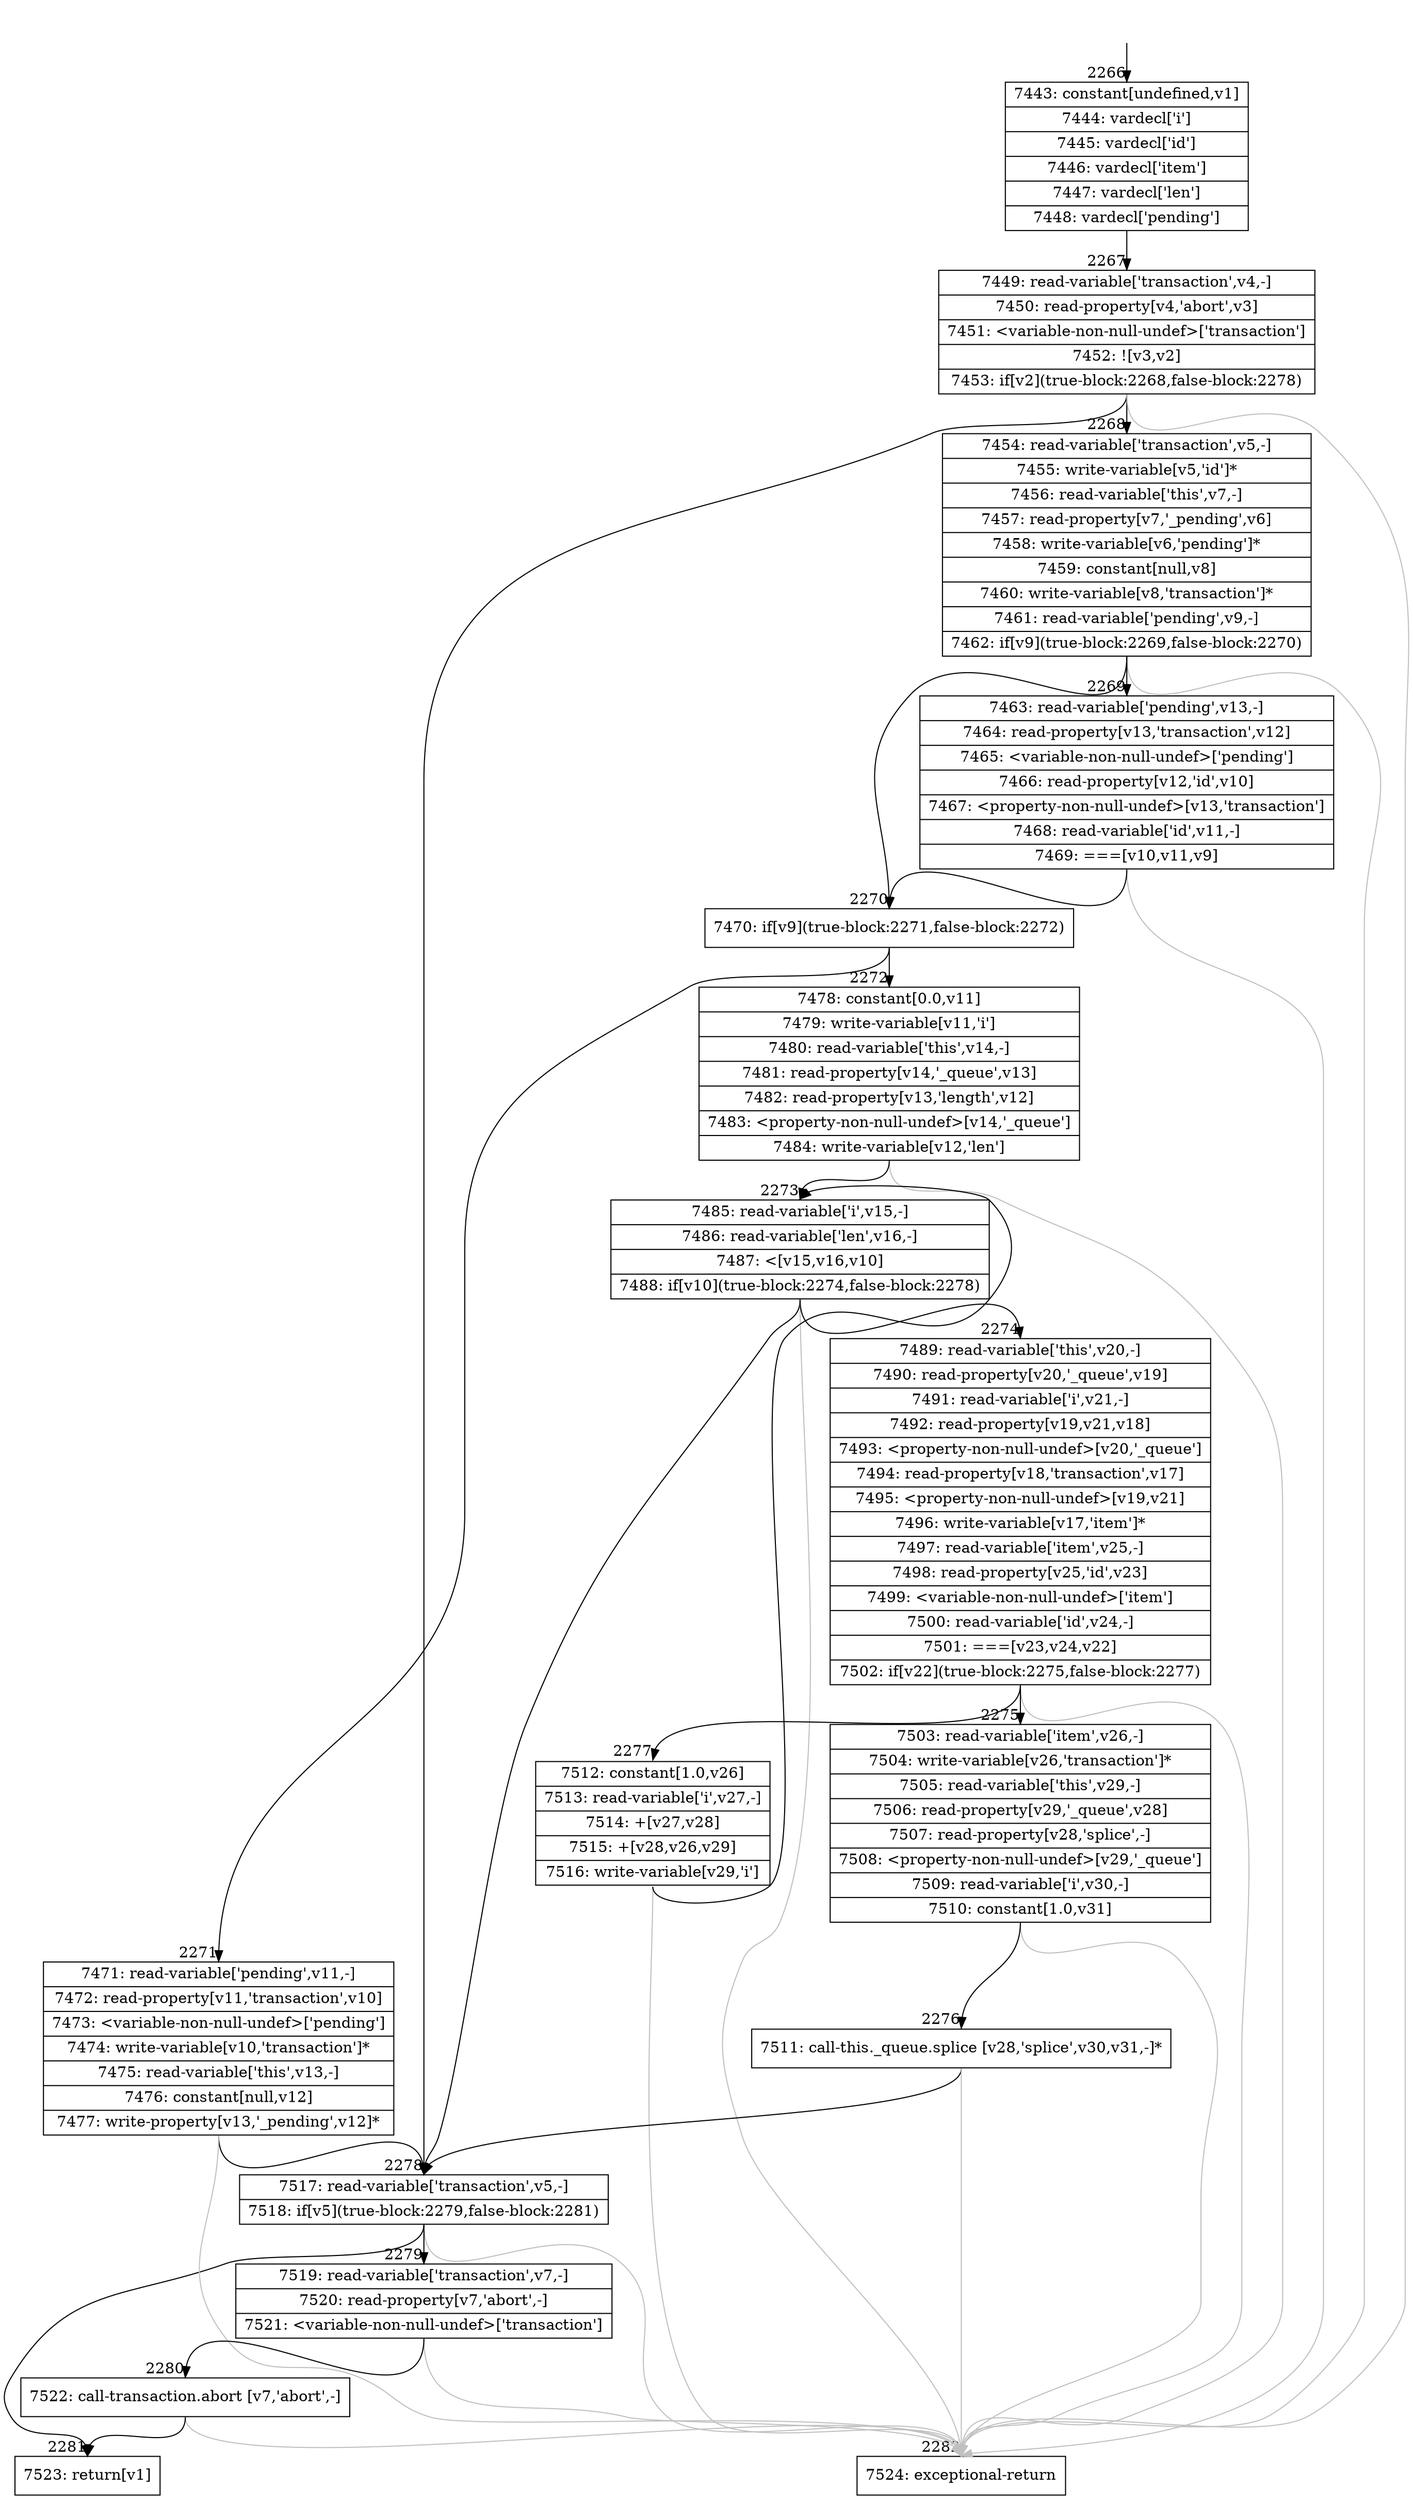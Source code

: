 digraph {
rankdir="TD"
BB_entry110[shape=none,label=""];
BB_entry110 -> BB2266 [tailport=s, headport=n, headlabel="    2266"]
BB2266 [shape=record label="{7443: constant[undefined,v1]|7444: vardecl['i']|7445: vardecl['id']|7446: vardecl['item']|7447: vardecl['len']|7448: vardecl['pending']}" ] 
BB2266 -> BB2267 [tailport=s, headport=n, headlabel="      2267"]
BB2267 [shape=record label="{7449: read-variable['transaction',v4,-]|7450: read-property[v4,'abort',v3]|7451: \<variable-non-null-undef\>['transaction']|7452: ![v3,v2]|7453: if[v2](true-block:2268,false-block:2278)}" ] 
BB2267 -> BB2268 [tailport=s, headport=n, headlabel="      2268"]
BB2267 -> BB2278 [tailport=s, headport=n, headlabel="      2278"]
BB2267 -> BB2282 [tailport=s, headport=n, color=gray, headlabel="      2282"]
BB2268 [shape=record label="{7454: read-variable['transaction',v5,-]|7455: write-variable[v5,'id']*|7456: read-variable['this',v7,-]|7457: read-property[v7,'_pending',v6]|7458: write-variable[v6,'pending']*|7459: constant[null,v8]|7460: write-variable[v8,'transaction']*|7461: read-variable['pending',v9,-]|7462: if[v9](true-block:2269,false-block:2270)}" ] 
BB2268 -> BB2270 [tailport=s, headport=n, headlabel="      2270"]
BB2268 -> BB2269 [tailport=s, headport=n, headlabel="      2269"]
BB2268 -> BB2282 [tailport=s, headport=n, color=gray]
BB2269 [shape=record label="{7463: read-variable['pending',v13,-]|7464: read-property[v13,'transaction',v12]|7465: \<variable-non-null-undef\>['pending']|7466: read-property[v12,'id',v10]|7467: \<property-non-null-undef\>[v13,'transaction']|7468: read-variable['id',v11,-]|7469: ===[v10,v11,v9]}" ] 
BB2269 -> BB2270 [tailport=s, headport=n]
BB2269 -> BB2282 [tailport=s, headport=n, color=gray]
BB2270 [shape=record label="{7470: if[v9](true-block:2271,false-block:2272)}" ] 
BB2270 -> BB2271 [tailport=s, headport=n, headlabel="      2271"]
BB2270 -> BB2272 [tailport=s, headport=n, headlabel="      2272"]
BB2271 [shape=record label="{7471: read-variable['pending',v11,-]|7472: read-property[v11,'transaction',v10]|7473: \<variable-non-null-undef\>['pending']|7474: write-variable[v10,'transaction']*|7475: read-variable['this',v13,-]|7476: constant[null,v12]|7477: write-property[v13,'_pending',v12]*}" ] 
BB2271 -> BB2278 [tailport=s, headport=n]
BB2271 -> BB2282 [tailport=s, headport=n, color=gray]
BB2272 [shape=record label="{7478: constant[0.0,v11]|7479: write-variable[v11,'i']|7480: read-variable['this',v14,-]|7481: read-property[v14,'_queue',v13]|7482: read-property[v13,'length',v12]|7483: \<property-non-null-undef\>[v14,'_queue']|7484: write-variable[v12,'len']}" ] 
BB2272 -> BB2273 [tailport=s, headport=n, headlabel="      2273"]
BB2272 -> BB2282 [tailport=s, headport=n, color=gray]
BB2273 [shape=record label="{7485: read-variable['i',v15,-]|7486: read-variable['len',v16,-]|7487: \<[v15,v16,v10]|7488: if[v10](true-block:2274,false-block:2278)}" ] 
BB2273 -> BB2274 [tailport=s, headport=n, headlabel="      2274"]
BB2273 -> BB2278 [tailport=s, headport=n]
BB2273 -> BB2282 [tailport=s, headport=n, color=gray]
BB2274 [shape=record label="{7489: read-variable['this',v20,-]|7490: read-property[v20,'_queue',v19]|7491: read-variable['i',v21,-]|7492: read-property[v19,v21,v18]|7493: \<property-non-null-undef\>[v20,'_queue']|7494: read-property[v18,'transaction',v17]|7495: \<property-non-null-undef\>[v19,v21]|7496: write-variable[v17,'item']*|7497: read-variable['item',v25,-]|7498: read-property[v25,'id',v23]|7499: \<variable-non-null-undef\>['item']|7500: read-variable['id',v24,-]|7501: ===[v23,v24,v22]|7502: if[v22](true-block:2275,false-block:2277)}" ] 
BB2274 -> BB2275 [tailport=s, headport=n, headlabel="      2275"]
BB2274 -> BB2277 [tailport=s, headport=n, headlabel="      2277"]
BB2274 -> BB2282 [tailport=s, headport=n, color=gray]
BB2275 [shape=record label="{7503: read-variable['item',v26,-]|7504: write-variable[v26,'transaction']*|7505: read-variable['this',v29,-]|7506: read-property[v29,'_queue',v28]|7507: read-property[v28,'splice',-]|7508: \<property-non-null-undef\>[v29,'_queue']|7509: read-variable['i',v30,-]|7510: constant[1.0,v31]}" ] 
BB2275 -> BB2276 [tailport=s, headport=n, headlabel="      2276"]
BB2275 -> BB2282 [tailport=s, headport=n, color=gray]
BB2276 [shape=record label="{7511: call-this._queue.splice [v28,'splice',v30,v31,-]*}" ] 
BB2276 -> BB2278 [tailport=s, headport=n]
BB2276 -> BB2282 [tailport=s, headport=n, color=gray]
BB2277 [shape=record label="{7512: constant[1.0,v26]|7513: read-variable['i',v27,-]|7514: +[v27,v28]|7515: +[v28,v26,v29]|7516: write-variable[v29,'i']}" ] 
BB2277 -> BB2273 [tailport=s, headport=n]
BB2277 -> BB2282 [tailport=s, headport=n, color=gray]
BB2278 [shape=record label="{7517: read-variable['transaction',v5,-]|7518: if[v5](true-block:2279,false-block:2281)}" ] 
BB2278 -> BB2281 [tailport=s, headport=n, headlabel="      2281"]
BB2278 -> BB2279 [tailport=s, headport=n, headlabel="      2279"]
BB2278 -> BB2282 [tailport=s, headport=n, color=gray]
BB2279 [shape=record label="{7519: read-variable['transaction',v7,-]|7520: read-property[v7,'abort',-]|7521: \<variable-non-null-undef\>['transaction']}" ] 
BB2279 -> BB2280 [tailport=s, headport=n, headlabel="      2280"]
BB2279 -> BB2282 [tailport=s, headport=n, color=gray]
BB2280 [shape=record label="{7522: call-transaction.abort [v7,'abort',-]}" ] 
BB2280 -> BB2281 [tailport=s, headport=n]
BB2280 -> BB2282 [tailport=s, headport=n, color=gray]
BB2281 [shape=record label="{7523: return[v1]}" ] 
BB2282 [shape=record label="{7524: exceptional-return}" ] 
//#$~ 3848
}
